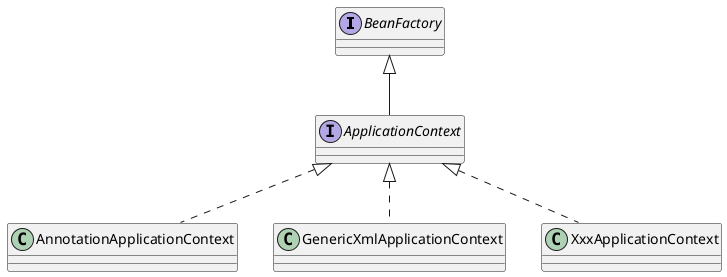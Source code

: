 @startuml
'https://plantuml.com/class-diagram

interface BeanFactory {}
interface ApplicationContext extends BeanFactory {}
class AnnotationApplicationContext implements ApplicationContext {}
class GenericXmlApplicationContext implements ApplicationContext {}
class XxxApplicationContext implements ApplicationContext {}

@enduml
